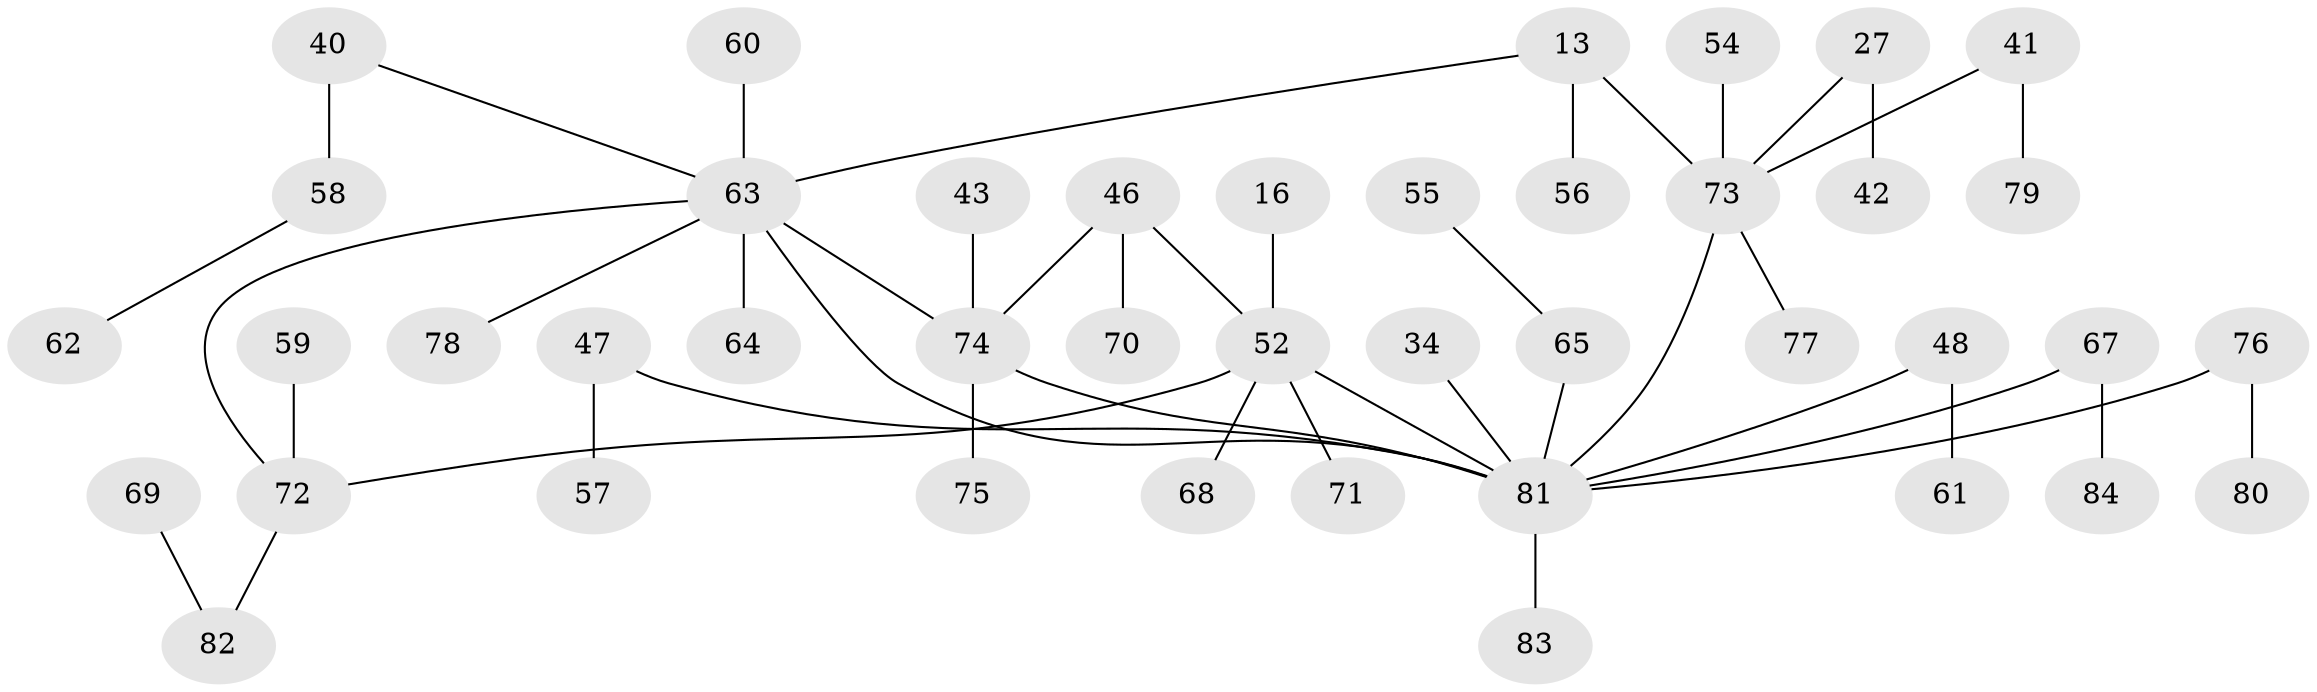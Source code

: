 // original degree distribution, {5: 0.023809523809523808, 4: 0.08333333333333333, 3: 0.16666666666666666, 7: 0.03571428571428571, 2: 0.2857142857142857, 1: 0.39285714285714285, 6: 0.011904761904761904}
// Generated by graph-tools (version 1.1) at 2025/42/03/09/25 04:42:00]
// undirected, 42 vertices, 45 edges
graph export_dot {
graph [start="1"]
  node [color=gray90,style=filled];
  13;
  16;
  27;
  34;
  40;
  41;
  42 [super="+39"];
  43;
  46 [super="+28"];
  47 [super="+35"];
  48;
  52 [super="+25+11"];
  54;
  55;
  56;
  57;
  58;
  59;
  60;
  61;
  62;
  63 [super="+14+49+53+45"];
  64;
  65 [super="+50"];
  67;
  68;
  69;
  70;
  71 [super="+29"];
  72 [super="+51+38"];
  73 [super="+10"];
  74 [super="+66+24"];
  75;
  76;
  77;
  78;
  79;
  80;
  81 [super="+32+33"];
  82 [super="+4"];
  83;
  84;
  13 -- 56;
  13 -- 73 [weight=2];
  13 -- 63;
  16 -- 52;
  27 -- 73 [weight=2];
  27 -- 42;
  34 -- 81;
  40 -- 58;
  40 -- 63;
  41 -- 79;
  41 -- 73;
  43 -- 74;
  46 -- 52;
  46 -- 70;
  46 -- 74;
  47 -- 57;
  47 -- 81;
  48 -- 61;
  48 -- 81;
  52 -- 68;
  52 -- 81 [weight=2];
  52 -- 71;
  52 -- 72 [weight=2];
  54 -- 73;
  55 -- 65;
  58 -- 62;
  59 -- 72;
  60 -- 63;
  63 -- 64;
  63 -- 81;
  63 -- 74 [weight=2];
  63 -- 72 [weight=2];
  63 -- 78;
  65 -- 81;
  67 -- 84;
  67 -- 81;
  69 -- 82;
  72 -- 82;
  73 -- 77;
  73 -- 81 [weight=2];
  74 -- 81;
  74 -- 75;
  76 -- 80;
  76 -- 81;
  81 -- 83;
}
